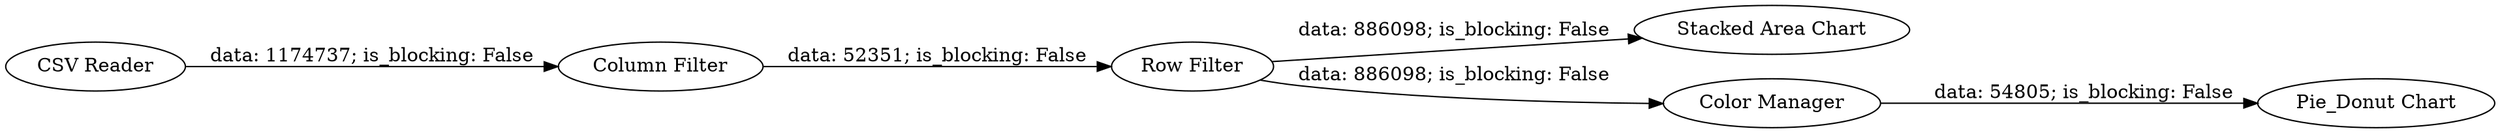 digraph {
	"-2697890456996744975_7" [label="CSV Reader"]
	"-2697890456996744975_3" [label="Row Filter"]
	"-2697890456996744975_6" [label="Pie_Donut Chart"]
	"-2697890456996744975_2" [label="Column Filter"]
	"-2697890456996744975_4" [label="Stacked Area Chart"]
	"-2697890456996744975_5" [label="Color Manager"]
	"-2697890456996744975_3" -> "-2697890456996744975_4" [label="data: 886098; is_blocking: False"]
	"-2697890456996744975_7" -> "-2697890456996744975_2" [label="data: 1174737; is_blocking: False"]
	"-2697890456996744975_3" -> "-2697890456996744975_5" [label="data: 886098; is_blocking: False"]
	"-2697890456996744975_5" -> "-2697890456996744975_6" [label="data: 54805; is_blocking: False"]
	"-2697890456996744975_2" -> "-2697890456996744975_3" [label="data: 52351; is_blocking: False"]
	rankdir=LR
}

